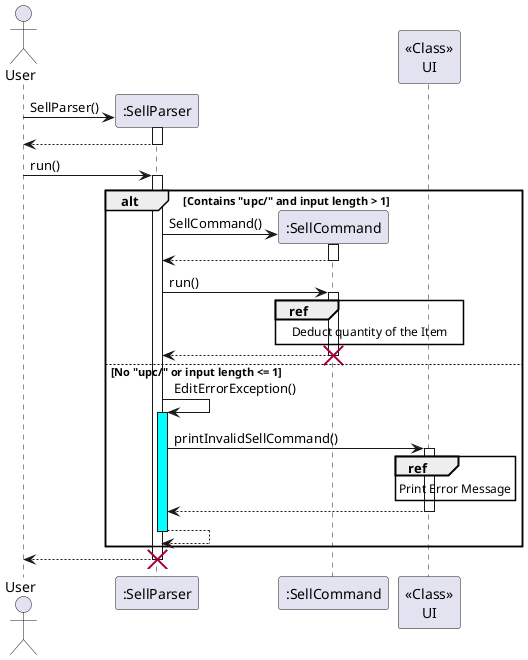 @startuml

actor User
participant ":SellParser"
User -> ":SellParser"**:SellParser()
activate ":SellParser"
":SellParser" --> User
deactivate ":SellParser"

User->":SellParser":run()
activate ":SellParser"

alt Contains "upc/" and input length > 1
    ":SellParser"->":SellCommand"**: SellCommand()
    activate ":SellCommand"
    ":SellCommand" --> ":SellParser"
    deactivate ":SellCommand"
    ":SellParser" -> ":SellCommand":run()
    activate ":SellCommand"
    ref over ":SellCommand","<<Class>>\nUI": Deduct quantity of the Item
    ":SellCommand"-->":SellParser":
    deactivate ":SellCommand"
    destroy ":SellCommand"
else No "upc/" or input length <= 1
    ":SellParser"->":SellParser": EditErrorException()
    activate ":SellParser" #Cyan
    ":SellParser"->"<<Class>>\nUI":printInvalidSellCommand()
    activate "<<Class>>\nUI"
    ref over "<<Class>>\nUI":Print Error Message
    "<<Class>>\nUI"-->":SellParser":
    deactivate "<<Class>>\nUI"
    ":SellParser"-->":SellParser":
    deactivate ":SellParser"
end
":SellParser"-->User:
deactivate ":SellParser"
destroy ":SellParser"
@enduml